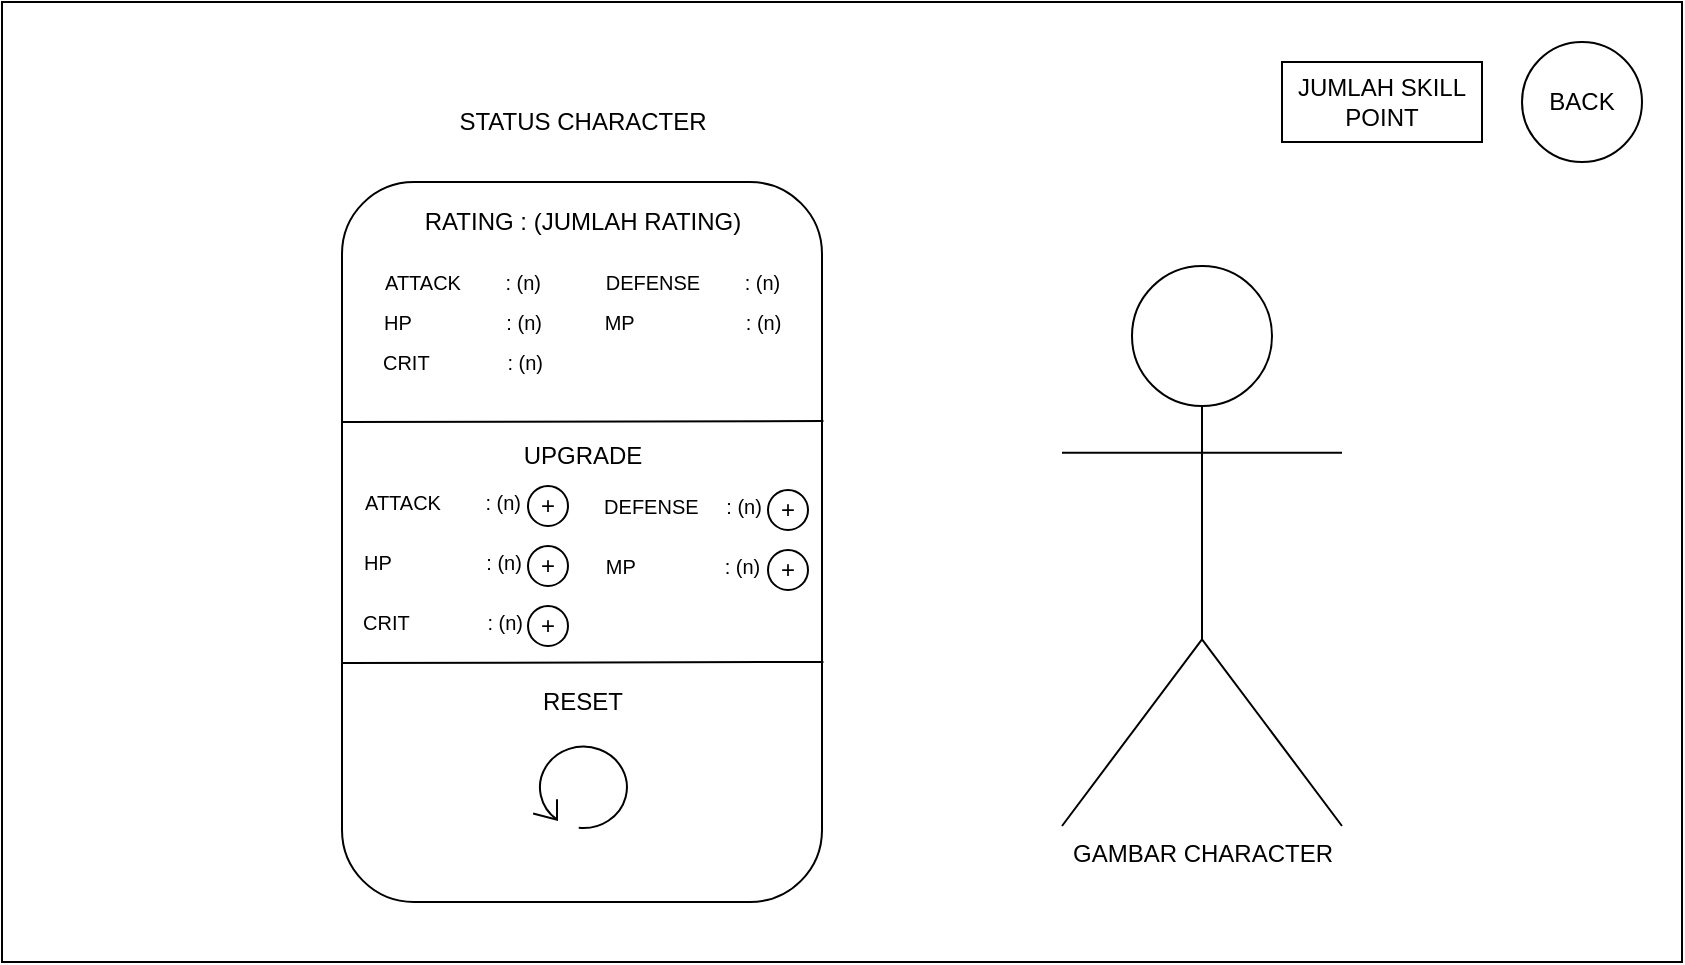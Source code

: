 <mxfile version="13.0.3" type="device"><diagram id="vrDa6CvOVevoG0AhVx0H" name="Page-1"><mxGraphModel dx="962" dy="1216" grid="1" gridSize="10" guides="1" tooltips="1" connect="1" arrows="1" fold="1" page="1" pageScale="1" pageWidth="850" pageHeight="1100" math="0" shadow="0"><root><mxCell id="0"/><mxCell id="1" parent="0"/><mxCell id="YG6pBD5k8axCFBPeRyNM-1" value="" style="rounded=0;whiteSpace=wrap;html=1;fillColor=none;" vertex="1" parent="1"><mxGeometry y="520" width="840" height="480" as="geometry"/></mxCell><mxCell id="YG6pBD5k8axCFBPeRyNM-2" value="" style="rounded=1;whiteSpace=wrap;html=1;" vertex="1" parent="1"><mxGeometry x="170" y="610" width="240" height="360" as="geometry"/></mxCell><mxCell id="YG6pBD5k8axCFBPeRyNM-3" value="BACK" style="ellipse;whiteSpace=wrap;html=1;aspect=fixed;" vertex="1" parent="1"><mxGeometry x="760" y="540" width="60" height="60" as="geometry"/></mxCell><mxCell id="YG6pBD5k8axCFBPeRyNM-4" value="STATUS CHARACTER" style="text;html=1;align=center;verticalAlign=middle;resizable=0;points=[];autosize=1;" vertex="1" parent="1"><mxGeometry x="220" y="570" width="140" height="20" as="geometry"/></mxCell><mxCell id="YG6pBD5k8axCFBPeRyNM-6" value="" style="endArrow=none;html=1;entryX=1.003;entryY=0.332;entryDx=0;entryDy=0;entryPerimeter=0;" edge="1" parent="1" target="YG6pBD5k8axCFBPeRyNM-2"><mxGeometry width="50" height="50" relative="1" as="geometry"><mxPoint x="170" y="730" as="sourcePoint"/><mxPoint x="220" y="680" as="targetPoint"/></mxGeometry></mxCell><mxCell id="YG6pBD5k8axCFBPeRyNM-7" value="" style="endArrow=none;html=1;entryX=1.003;entryY=0.332;entryDx=0;entryDy=0;entryPerimeter=0;" edge="1" parent="1"><mxGeometry width="50" height="50" relative="1" as="geometry"><mxPoint x="170" y="850.48" as="sourcePoint"/><mxPoint x="410.72" y="850" as="targetPoint"/></mxGeometry></mxCell><mxCell id="YG6pBD5k8axCFBPeRyNM-8" value="RATING : (JUMLAH RATING)" style="text;html=1;align=center;verticalAlign=middle;resizable=0;points=[];autosize=1;" vertex="1" parent="1"><mxGeometry x="205" y="620" width="170" height="20" as="geometry"/></mxCell><mxCell id="YG6pBD5k8axCFBPeRyNM-9" value="&lt;font style=&quot;font-size: 10px&quot;&gt;ATTACK&amp;nbsp; &amp;nbsp; &amp;nbsp; &amp;nbsp; : (n)&lt;/font&gt;" style="text;html=1;align=center;verticalAlign=middle;resizable=0;points=[];autosize=1;" vertex="1" parent="1"><mxGeometry x="185" y="650" width="90" height="20" as="geometry"/></mxCell><mxCell id="YG6pBD5k8axCFBPeRyNM-10" value="&lt;font style=&quot;font-size: 10px&quot;&gt;HP&amp;nbsp; &amp;nbsp; &amp;nbsp; &amp;nbsp; &amp;nbsp; &amp;nbsp; &amp;nbsp; &amp;nbsp; &amp;nbsp;:&amp;nbsp;&lt;/font&gt;&lt;span style=&quot;font-size: 10px&quot;&gt;(n)&lt;/span&gt;" style="text;html=1;align=center;verticalAlign=middle;resizable=0;points=[];autosize=1;" vertex="1" parent="1"><mxGeometry x="185" y="670" width="90" height="20" as="geometry"/></mxCell><mxCell id="YG6pBD5k8axCFBPeRyNM-11" value="&lt;font style=&quot;font-size: 10px&quot;&gt;CRIT&amp;nbsp; &amp;nbsp; &amp;nbsp; &amp;nbsp; &amp;nbsp; &amp;nbsp; &amp;nbsp; :&amp;nbsp;&lt;/font&gt;&lt;span style=&quot;font-size: 10px&quot;&gt;(n)&lt;/span&gt;" style="text;html=1;align=center;verticalAlign=middle;resizable=0;points=[];autosize=1;" vertex="1" parent="1"><mxGeometry x="180" y="690" width="100" height="20" as="geometry"/></mxCell><mxCell id="YG6pBD5k8axCFBPeRyNM-12" value="&lt;font style=&quot;font-size: 10px&quot;&gt;DEFENSE&amp;nbsp; &amp;nbsp; &amp;nbsp; &amp;nbsp; :&amp;nbsp;&lt;/font&gt;&lt;span style=&quot;font-size: 10px&quot;&gt;(n)&lt;/span&gt;" style="text;html=1;align=center;verticalAlign=middle;resizable=0;points=[];autosize=1;" vertex="1" parent="1"><mxGeometry x="295" y="650" width="100" height="20" as="geometry"/></mxCell><mxCell id="YG6pBD5k8axCFBPeRyNM-13" value="&lt;font style=&quot;font-size: 10px&quot;&gt;MP&amp;nbsp; &amp;nbsp; &amp;nbsp; &amp;nbsp; &amp;nbsp; &amp;nbsp; &amp;nbsp; &amp;nbsp; &amp;nbsp; &amp;nbsp; :&amp;nbsp;&lt;/font&gt;&lt;span style=&quot;font-size: 10px&quot;&gt;(n)&lt;/span&gt;" style="text;html=1;align=center;verticalAlign=middle;resizable=0;points=[];autosize=1;" vertex="1" parent="1"><mxGeometry x="295" y="670" width="100" height="20" as="geometry"/></mxCell><mxCell id="YG6pBD5k8axCFBPeRyNM-14" value="UPGRADE" style="text;html=1;align=center;verticalAlign=middle;resizable=0;points=[];autosize=1;" vertex="1" parent="1"><mxGeometry x="255" y="737" width="70" height="20" as="geometry"/></mxCell><mxCell id="YG6pBD5k8axCFBPeRyNM-15" value="&lt;font style=&quot;font-size: 10px&quot;&gt;ATTACK&amp;nbsp; &amp;nbsp; &amp;nbsp; &amp;nbsp; : (n)&lt;/font&gt;" style="text;html=1;align=center;verticalAlign=middle;resizable=0;points=[];autosize=1;" vertex="1" parent="1"><mxGeometry x="175" y="760" width="90" height="20" as="geometry"/></mxCell><mxCell id="YG6pBD5k8axCFBPeRyNM-18" value="+" style="ellipse;whiteSpace=wrap;html=1;aspect=fixed;" vertex="1" parent="1"><mxGeometry x="263" y="762" width="20" height="20" as="geometry"/></mxCell><mxCell id="YG6pBD5k8axCFBPeRyNM-19" value="&lt;font style=&quot;font-size: 10px&quot;&gt;HP&amp;nbsp; &amp;nbsp; &amp;nbsp; &amp;nbsp; &amp;nbsp; &amp;nbsp; &amp;nbsp; &amp;nbsp; &amp;nbsp;: (n)&lt;/font&gt;" style="text;html=1;align=center;verticalAlign=middle;resizable=0;points=[];autosize=1;" vertex="1" parent="1"><mxGeometry x="175" y="790" width="90" height="20" as="geometry"/></mxCell><mxCell id="YG6pBD5k8axCFBPeRyNM-20" value="+" style="ellipse;whiteSpace=wrap;html=1;aspect=fixed;" vertex="1" parent="1"><mxGeometry x="263" y="792" width="20" height="20" as="geometry"/></mxCell><mxCell id="YG6pBD5k8axCFBPeRyNM-21" value="&lt;font style=&quot;font-size: 10px&quot;&gt;CRIT&amp;nbsp; &amp;nbsp; &amp;nbsp; &amp;nbsp; &amp;nbsp; &amp;nbsp; &amp;nbsp; : (n)&lt;/font&gt;" style="text;html=1;align=center;verticalAlign=middle;resizable=0;points=[];autosize=1;" vertex="1" parent="1"><mxGeometry x="170" y="820" width="100" height="20" as="geometry"/></mxCell><mxCell id="YG6pBD5k8axCFBPeRyNM-22" value="+" style="ellipse;whiteSpace=wrap;html=1;aspect=fixed;" vertex="1" parent="1"><mxGeometry x="263" y="822" width="20" height="20" as="geometry"/></mxCell><mxCell id="YG6pBD5k8axCFBPeRyNM-25" value="&lt;font style=&quot;font-size: 10px&quot;&gt;DEFENSE&amp;nbsp; &amp;nbsp; &amp;nbsp;: (n)&lt;/font&gt;" style="text;html=1;align=center;verticalAlign=middle;resizable=0;points=[];autosize=1;" vertex="1" parent="1"><mxGeometry x="295" y="762" width="90" height="20" as="geometry"/></mxCell><mxCell id="YG6pBD5k8axCFBPeRyNM-26" value="+" style="ellipse;whiteSpace=wrap;html=1;aspect=fixed;" vertex="1" parent="1"><mxGeometry x="383" y="764" width="20" height="20" as="geometry"/></mxCell><mxCell id="YG6pBD5k8axCFBPeRyNM-29" value="&lt;font style=&quot;font-size: 10px&quot;&gt;MP&amp;nbsp; &amp;nbsp; &amp;nbsp; &amp;nbsp; &amp;nbsp; &amp;nbsp; &amp;nbsp; &amp;nbsp; : (n)&lt;/font&gt;" style="text;html=1;align=center;verticalAlign=middle;resizable=0;points=[];autosize=1;" vertex="1" parent="1"><mxGeometry x="295" y="792" width="90" height="20" as="geometry"/></mxCell><mxCell id="YG6pBD5k8axCFBPeRyNM-30" value="+" style="ellipse;whiteSpace=wrap;html=1;aspect=fixed;" vertex="1" parent="1"><mxGeometry x="383" y="794" width="20" height="20" as="geometry"/></mxCell><mxCell id="YG6pBD5k8axCFBPeRyNM-31" value="RESET" style="text;html=1;align=center;verticalAlign=middle;resizable=0;points=[];autosize=1;" vertex="1" parent="1"><mxGeometry x="260" y="860" width="60" height="20" as="geometry"/></mxCell><mxCell id="YG6pBD5k8axCFBPeRyNM-32" value="" style="shape=mxgraph.bpmn.loop;html=1;outlineConnect=0;" vertex="1" parent="1"><mxGeometry x="265.55" y="890" width="48.89" height="44" as="geometry"/></mxCell><mxCell id="YG6pBD5k8axCFBPeRyNM-33" value="JUMLAH SKILL POINT" style="rounded=0;whiteSpace=wrap;html=1;connectable=1;" vertex="1" parent="1"><mxGeometry x="640" y="550" width="100" height="40" as="geometry"/></mxCell><mxCell id="YG6pBD5k8axCFBPeRyNM-34" value="GAMBAR CHARACTER" style="shape=umlActor;verticalLabelPosition=bottom;labelBackgroundColor=#ffffff;verticalAlign=top;html=1;outlineConnect=0;" vertex="1" parent="1"><mxGeometry x="530" y="652" width="140" height="280" as="geometry"/></mxCell></root></mxGraphModel></diagram></mxfile>